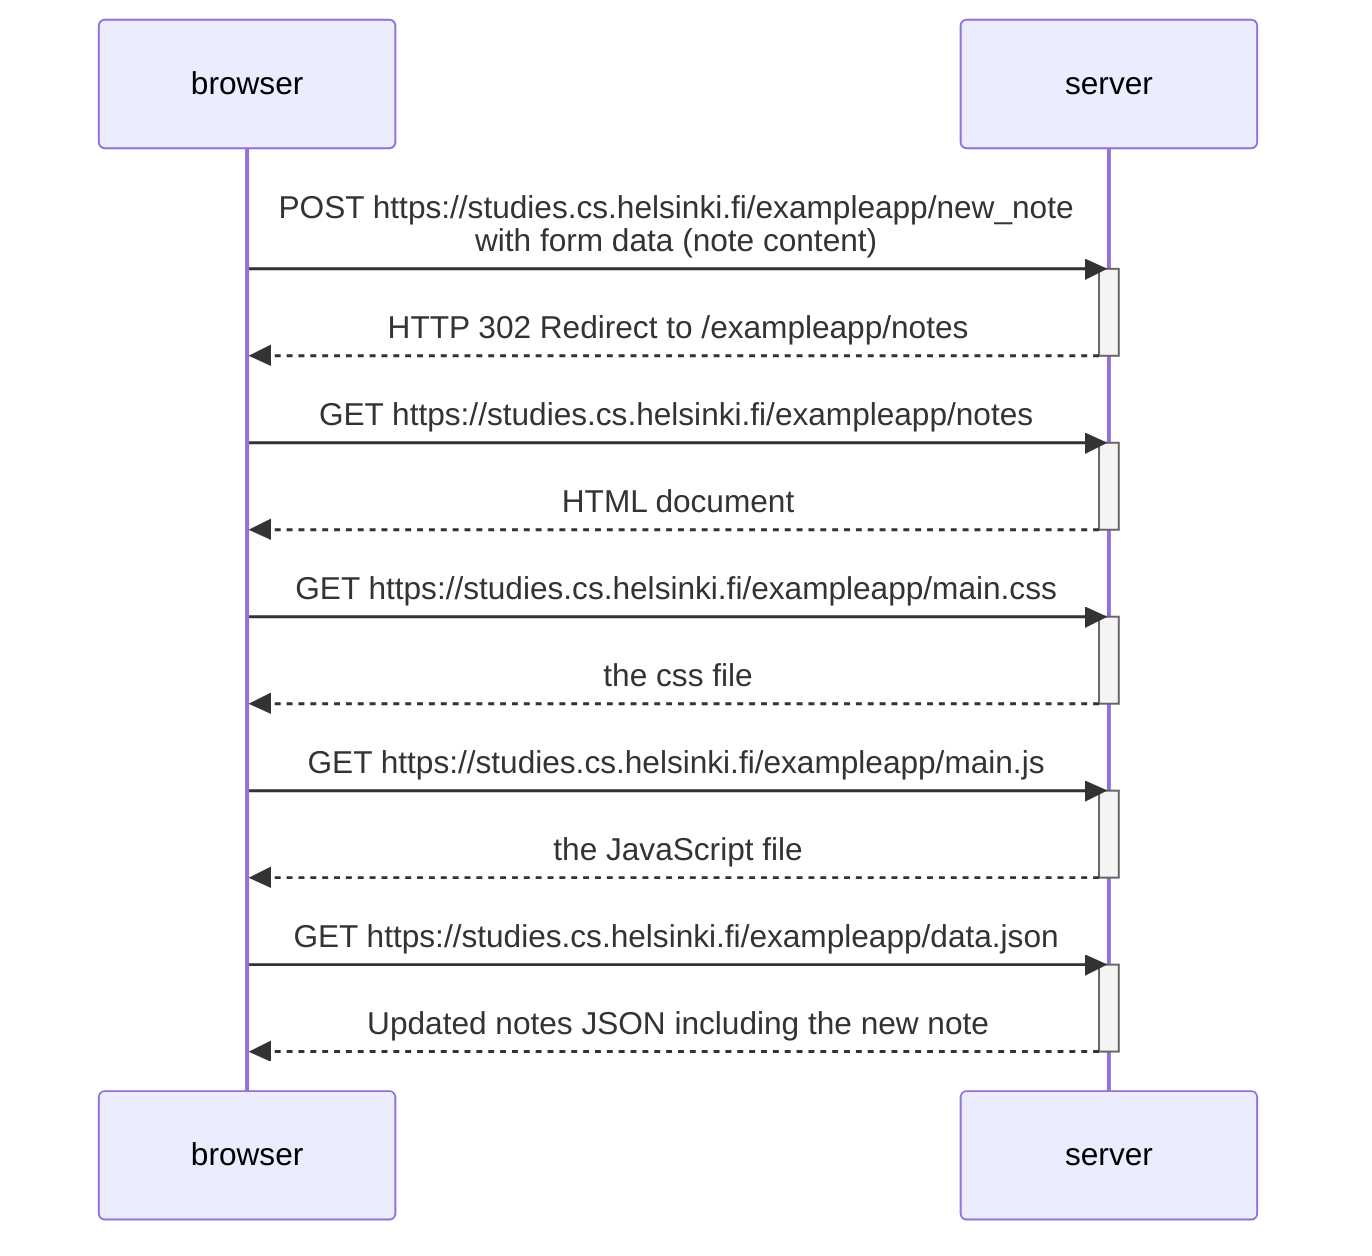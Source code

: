 sequenceDiagram
    participant browser
    participant server
    
    browser->>server: POST https://studies.cs.helsinki.fi/exampleapp/new_note<br/>with form data (note content)
    activate server
    server-->>browser: HTTP 302 Redirect to /exampleapp/notes
    deactivate server

    browser->>server: GET https://studies.cs.helsinki.fi/exampleapp/notes
    activate server
    server-->>browser: HTML document
    deactivate server

    browser->>server: GET https://studies.cs.helsinki.fi/exampleapp/main.css
    activate server
    server-->>browser: the css file
    deactivate server

    browser->>server: GET https://studies.cs.helsinki.fi/exampleapp/main.js
    activate server
    server-->>browser: the JavaScript file
    deactivate server

    browser->>server: GET https://studies.cs.helsinki.fi/exampleapp/data.json
    activate server
    server-->>browser: Updated notes JSON including the new note
    deactivate server